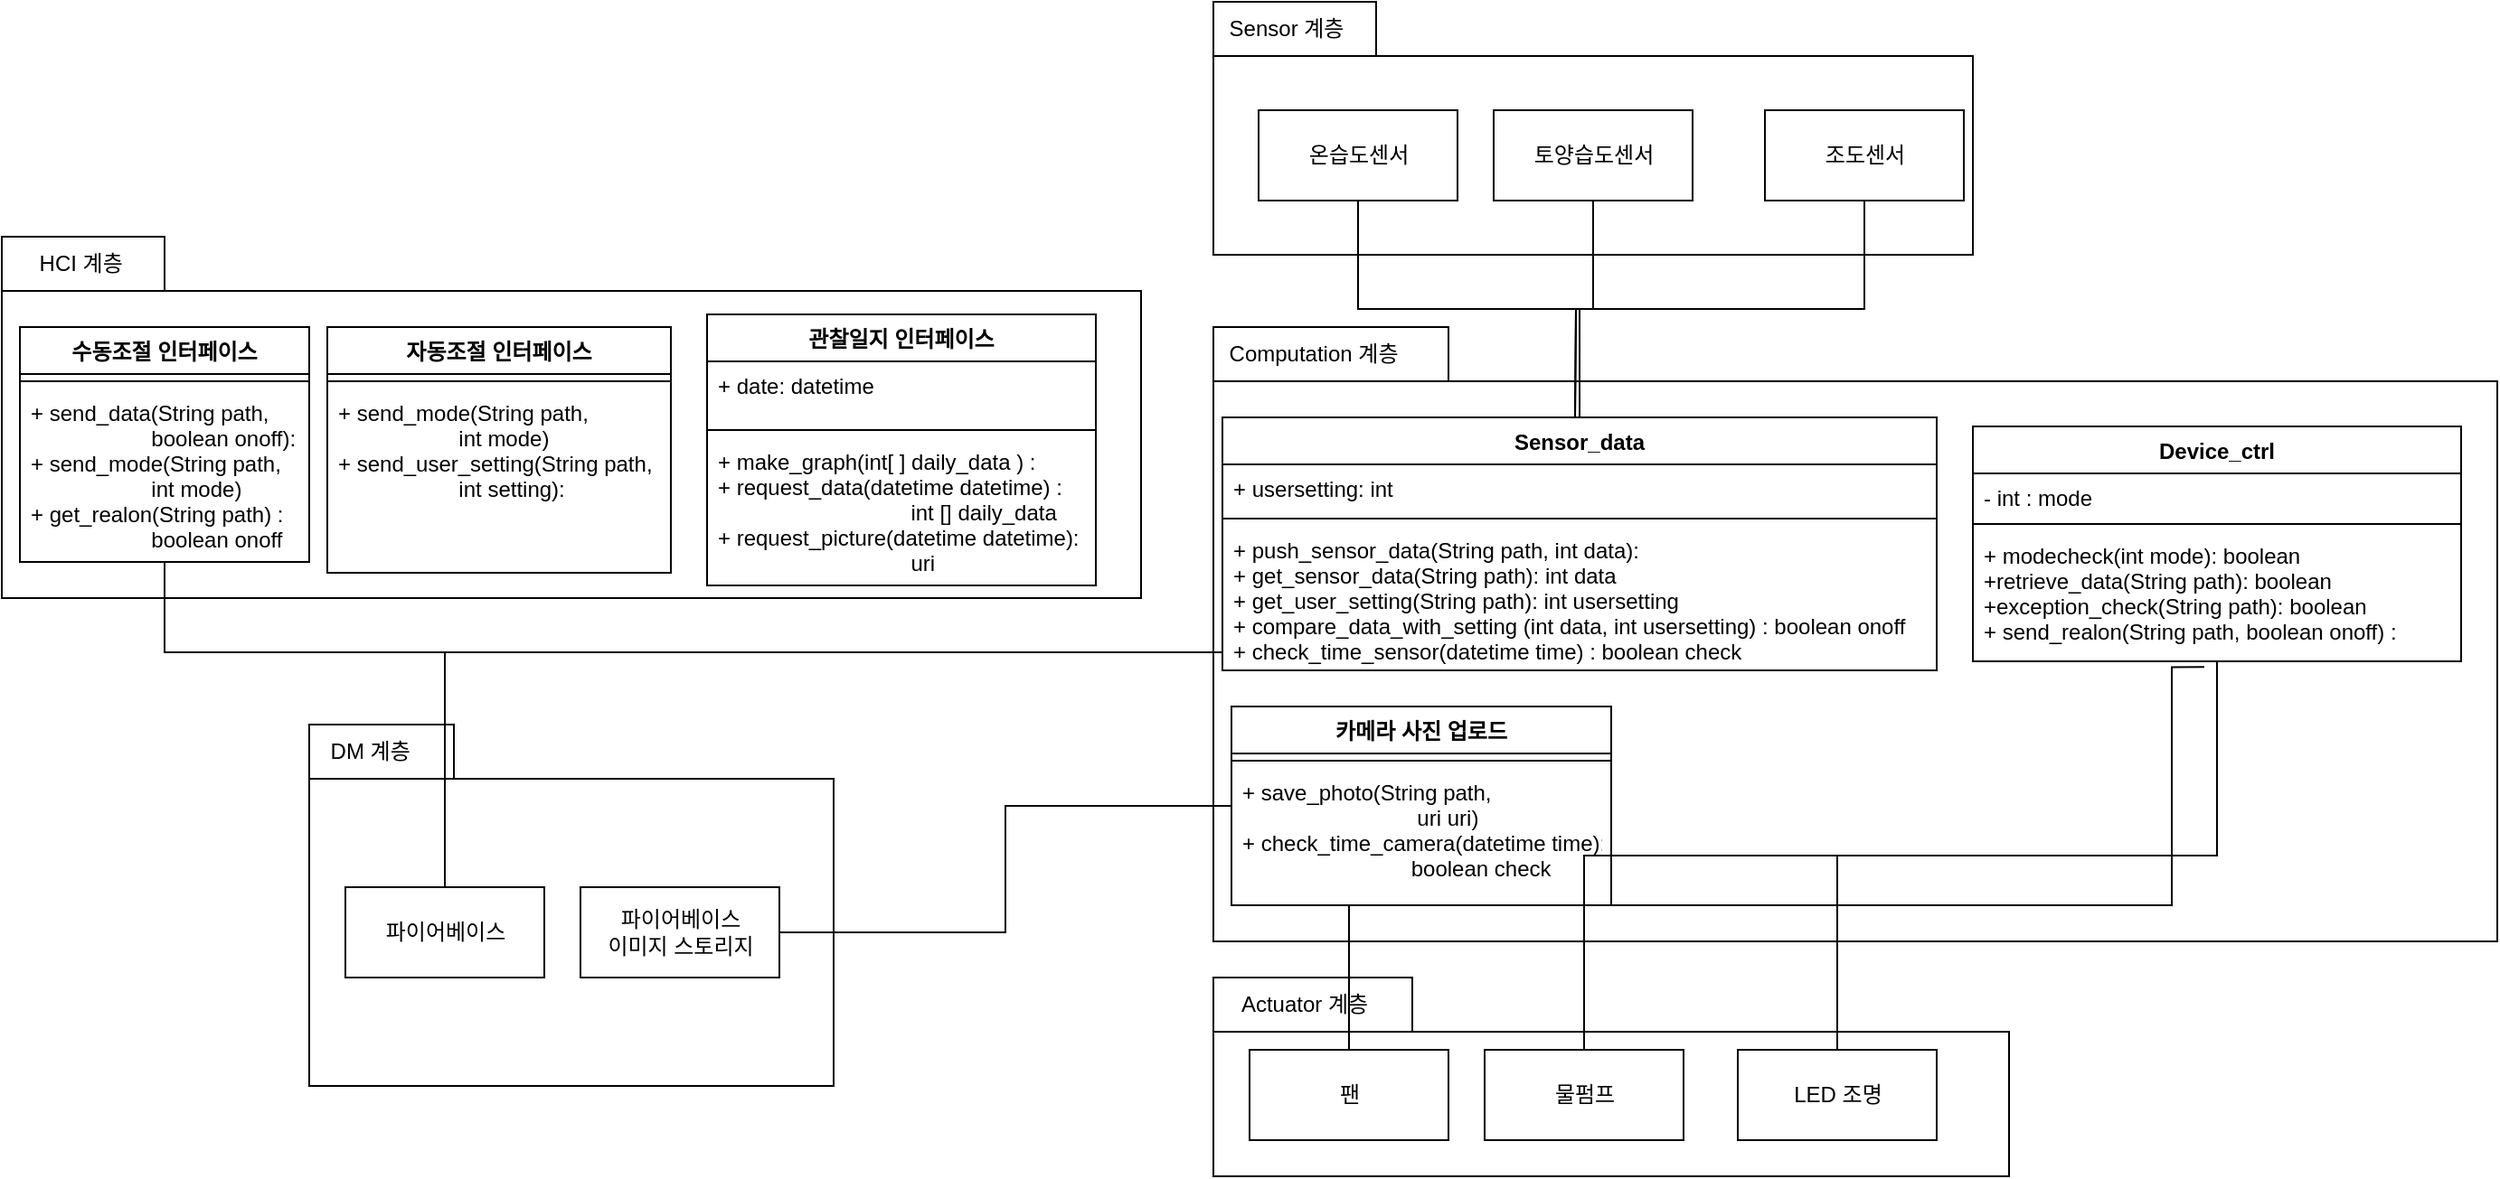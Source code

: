 <mxfile version="20.5.3" type="github">
  <diagram id="5TFY0RSoF_oyEnKReRna" name="페이지-1">
    <mxGraphModel dx="1597" dy="878" grid="1" gridSize="10" guides="1" tooltips="1" connect="1" arrows="1" fold="1" page="1" pageScale="1" pageWidth="3300" pageHeight="4681" math="0" shadow="0">
      <root>
        <mxCell id="0" />
        <mxCell id="1" parent="0" />
        <mxCell id="NlKqJovUxVbZR_OrBXY0-17" value="" style="group" vertex="1" connectable="0" parent="1">
          <mxGeometry x="60" y="230" width="630" height="200" as="geometry" />
        </mxCell>
        <mxCell id="81hpgJaHbPO_6i5AqK1I-1" value="" style="shape=folder;fontStyle=1;spacingTop=10;tabWidth=90;tabHeight=30;tabPosition=left;html=1;" parent="NlKqJovUxVbZR_OrBXY0-17" vertex="1">
          <mxGeometry width="630" height="200" as="geometry" />
        </mxCell>
        <mxCell id="81hpgJaHbPO_6i5AqK1I-25" value="HCI 계층&amp;nbsp;" style="text;html=1;align=center;verticalAlign=middle;resizable=0;points=[];autosize=1;strokeColor=none;fillColor=none;" parent="NlKqJovUxVbZR_OrBXY0-17" vertex="1">
          <mxGeometry x="10" width="70" height="30" as="geometry" />
        </mxCell>
        <mxCell id="NlKqJovUxVbZR_OrBXY0-7" value="수동조절 인터페이스" style="swimlane;fontStyle=1;align=center;verticalAlign=top;childLayout=stackLayout;horizontal=1;startSize=26;horizontalStack=0;resizeParent=1;resizeParentMax=0;resizeLast=0;collapsible=1;marginBottom=0;" vertex="1" parent="NlKqJovUxVbZR_OrBXY0-17">
          <mxGeometry x="10" y="50" width="160" height="130" as="geometry" />
        </mxCell>
        <mxCell id="NlKqJovUxVbZR_OrBXY0-8" value="" style="line;strokeWidth=1;fillColor=none;align=left;verticalAlign=middle;spacingTop=-1;spacingLeft=3;spacingRight=3;rotatable=0;labelPosition=right;points=[];portConstraint=eastwest;strokeColor=inherit;" vertex="1" parent="NlKqJovUxVbZR_OrBXY0-7">
          <mxGeometry y="26" width="160" height="8" as="geometry" />
        </mxCell>
        <mxCell id="NlKqJovUxVbZR_OrBXY0-9" value="+ send_data(String path, &#xa;                    boolean onoff):&#xa;+ send_mode(String path,&#xa;                    int mode)&#xa;+ get_realon(String path) :&#xa;                    boolean onoff" style="text;strokeColor=none;fillColor=none;align=left;verticalAlign=top;spacingLeft=4;spacingRight=4;overflow=hidden;rotatable=0;points=[[0,0.5],[1,0.5]];portConstraint=eastwest;" vertex="1" parent="NlKqJovUxVbZR_OrBXY0-7">
          <mxGeometry y="34" width="160" height="96" as="geometry" />
        </mxCell>
        <mxCell id="NlKqJovUxVbZR_OrBXY0-10" value="자동조절 인터페이스" style="swimlane;fontStyle=1;align=center;verticalAlign=top;childLayout=stackLayout;horizontal=1;startSize=26;horizontalStack=0;resizeParent=1;resizeParentMax=0;resizeLast=0;collapsible=1;marginBottom=0;" vertex="1" parent="NlKqJovUxVbZR_OrBXY0-17">
          <mxGeometry x="180" y="50" width="190" height="136" as="geometry" />
        </mxCell>
        <mxCell id="NlKqJovUxVbZR_OrBXY0-11" value="" style="line;strokeWidth=1;fillColor=none;align=left;verticalAlign=middle;spacingTop=-1;spacingLeft=3;spacingRight=3;rotatable=0;labelPosition=right;points=[];portConstraint=eastwest;strokeColor=inherit;" vertex="1" parent="NlKqJovUxVbZR_OrBXY0-10">
          <mxGeometry y="26" width="190" height="8" as="geometry" />
        </mxCell>
        <mxCell id="NlKqJovUxVbZR_OrBXY0-12" value="+ send_mode(String path,&#xa;                    int mode)&#xa;+ send_user_setting(String path,&#xa;                    int setting):" style="text;strokeColor=none;fillColor=none;align=left;verticalAlign=top;spacingLeft=4;spacingRight=4;overflow=hidden;rotatable=0;points=[[0,0.5],[1,0.5]];portConstraint=eastwest;" vertex="1" parent="NlKqJovUxVbZR_OrBXY0-10">
          <mxGeometry y="34" width="190" height="102" as="geometry" />
        </mxCell>
        <mxCell id="NlKqJovUxVbZR_OrBXY0-13" value="관찰일지 인터페이스" style="swimlane;fontStyle=1;align=center;verticalAlign=top;childLayout=stackLayout;horizontal=1;startSize=26;horizontalStack=0;resizeParent=1;resizeParentMax=0;resizeLast=0;collapsible=1;marginBottom=0;" vertex="1" parent="NlKqJovUxVbZR_OrBXY0-17">
          <mxGeometry x="390" y="43" width="215" height="150" as="geometry" />
        </mxCell>
        <mxCell id="NlKqJovUxVbZR_OrBXY0-14" value="+ date: datetime&#xa;" style="text;strokeColor=none;fillColor=none;align=left;verticalAlign=top;spacingLeft=4;spacingRight=4;overflow=hidden;rotatable=0;points=[[0,0.5],[1,0.5]];portConstraint=eastwest;" vertex="1" parent="NlKqJovUxVbZR_OrBXY0-13">
          <mxGeometry y="26" width="215" height="34" as="geometry" />
        </mxCell>
        <mxCell id="NlKqJovUxVbZR_OrBXY0-15" value="" style="line;strokeWidth=1;fillColor=none;align=left;verticalAlign=middle;spacingTop=-1;spacingLeft=3;spacingRight=3;rotatable=0;labelPosition=right;points=[];portConstraint=eastwest;strokeColor=inherit;" vertex="1" parent="NlKqJovUxVbZR_OrBXY0-13">
          <mxGeometry y="60" width="215" height="8" as="geometry" />
        </mxCell>
        <mxCell id="NlKqJovUxVbZR_OrBXY0-16" value="+ make_graph(int[ ] daily_data ) :&#xa;+ request_data(datetime datetime) : &#xa;                                int [] daily_data&#xa;+ request_picture(datetime datetime):&#xa;                                uri" style="text;strokeColor=none;fillColor=none;align=left;verticalAlign=top;spacingLeft=4;spacingRight=4;overflow=hidden;rotatable=0;points=[[0,0.5],[1,0.5]];portConstraint=eastwest;" vertex="1" parent="NlKqJovUxVbZR_OrBXY0-13">
          <mxGeometry y="68" width="215" height="82" as="geometry" />
        </mxCell>
        <mxCell id="NlKqJovUxVbZR_OrBXY0-18" value="" style="group" vertex="1" connectable="0" parent="1">
          <mxGeometry x="230" y="500" width="290" height="200" as="geometry" />
        </mxCell>
        <mxCell id="81hpgJaHbPO_6i5AqK1I-5" value="" style="shape=folder;fontStyle=1;spacingTop=10;tabWidth=80;tabHeight=30;tabPosition=left;html=1;" parent="NlKqJovUxVbZR_OrBXY0-18" vertex="1">
          <mxGeometry width="290" height="200" as="geometry" />
        </mxCell>
        <mxCell id="81hpgJaHbPO_6i5AqK1I-26" value="DM 계층&amp;nbsp;" style="text;html=1;align=center;verticalAlign=middle;resizable=0;points=[];autosize=1;strokeColor=none;fillColor=none;" parent="NlKqJovUxVbZR_OrBXY0-18" vertex="1">
          <mxGeometry width="70" height="30" as="geometry" />
        </mxCell>
        <mxCell id="81hpgJaHbPO_6i5AqK1I-27" value="파이어베이스" style="html=1;" parent="NlKqJovUxVbZR_OrBXY0-18" vertex="1">
          <mxGeometry x="20" y="90" width="110" height="50" as="geometry" />
        </mxCell>
        <mxCell id="81hpgJaHbPO_6i5AqK1I-28" value="파이어베이스 &lt;br&gt;이미지 스토리지" style="html=1;" parent="NlKqJovUxVbZR_OrBXY0-18" vertex="1">
          <mxGeometry x="150" y="90" width="110" height="50" as="geometry" />
        </mxCell>
        <mxCell id="NlKqJovUxVbZR_OrBXY0-20" value="" style="group" vertex="1" connectable="0" parent="1">
          <mxGeometry x="720" y="100" width="430" height="140" as="geometry" />
        </mxCell>
        <mxCell id="81hpgJaHbPO_6i5AqK1I-3" value="" style="shape=folder;fontStyle=1;spacingTop=10;tabWidth=90;tabHeight=30;tabPosition=left;html=1;" parent="NlKqJovUxVbZR_OrBXY0-20" vertex="1">
          <mxGeometry x="10" width="420" height="140" as="geometry" />
        </mxCell>
        <mxCell id="81hpgJaHbPO_6i5AqK1I-12" value="온습도센서" style="html=1;" parent="NlKqJovUxVbZR_OrBXY0-20" vertex="1">
          <mxGeometry x="35" y="60" width="110" height="50" as="geometry" />
        </mxCell>
        <mxCell id="81hpgJaHbPO_6i5AqK1I-13" value="&amp;nbsp;Sensor 계층&amp;nbsp;" style="text;html=1;align=center;verticalAlign=middle;resizable=0;points=[];autosize=1;strokeColor=none;fillColor=none;" parent="NlKqJovUxVbZR_OrBXY0-20" vertex="1">
          <mxGeometry width="100" height="30" as="geometry" />
        </mxCell>
        <mxCell id="81hpgJaHbPO_6i5AqK1I-14" value="토양습도센서" style="html=1;" parent="NlKqJovUxVbZR_OrBXY0-20" vertex="1">
          <mxGeometry x="165" y="60" width="110" height="50" as="geometry" />
        </mxCell>
        <mxCell id="81hpgJaHbPO_6i5AqK1I-15" value="조도센서" style="html=1;" parent="NlKqJovUxVbZR_OrBXY0-20" vertex="1">
          <mxGeometry x="315" y="60" width="110" height="50" as="geometry" />
        </mxCell>
        <mxCell id="NlKqJovUxVbZR_OrBXY0-22" value="" style="group" vertex="1" connectable="0" parent="1">
          <mxGeometry x="730" y="640" width="440" height="110" as="geometry" />
        </mxCell>
        <mxCell id="81hpgJaHbPO_6i5AqK1I-2" value="" style="shape=folder;fontStyle=1;spacingTop=10;tabWidth=110;tabHeight=30;tabPosition=left;html=1;" parent="NlKqJovUxVbZR_OrBXY0-22" vertex="1">
          <mxGeometry width="440" height="110" as="geometry" />
        </mxCell>
        <mxCell id="81hpgJaHbPO_6i5AqK1I-16" value="팬" style="html=1;" parent="NlKqJovUxVbZR_OrBXY0-22" vertex="1">
          <mxGeometry x="20" y="40" width="110" height="50" as="geometry" />
        </mxCell>
        <mxCell id="81hpgJaHbPO_6i5AqK1I-17" value="물펌프" style="html=1;" parent="NlKqJovUxVbZR_OrBXY0-22" vertex="1">
          <mxGeometry x="150" y="40" width="110" height="50" as="geometry" />
        </mxCell>
        <mxCell id="81hpgJaHbPO_6i5AqK1I-18" value="LED 조명" style="html=1;" parent="NlKqJovUxVbZR_OrBXY0-22" vertex="1">
          <mxGeometry x="290" y="40" width="110" height="50" as="geometry" />
        </mxCell>
        <mxCell id="81hpgJaHbPO_6i5AqK1I-23" value="&amp;nbsp;Actuator&amp;nbsp;&lt;span style=&quot;color: rgba(0, 0, 0, 0); font-family: monospace; font-size: 0px; text-align: start;&quot;&gt;3CmxGraphModel%3E%3Croot%3E%3CmxCell%20id%3D%220%22%2F%3E%3CmxCell%20id%3D%221%22%20parent%3D%220%22%2F%3E%3CmxCell%20id%3D%222%22%20value%3D%22%26amp%3Bnbsp%3B%EC%84%BC%EC%84%9C%20%EA%B3%84%EC%B8%B5%26amp%3Bnbsp%3B%22%20style%3D%22text%3Bhtml%3D1%3Balign%3Dcenter%3BverticalAlign%3Dmiddle%3Bresizable%3D0%3Bpoints%3D%5B%5D%3Bautosize%3D1%3BstrokeColor%3Dnone%3BfillColor%3Dnone%3B%22%20vertex%3D%221%22%20parent%3D%221%22%3E%3CmxGeometry%20x%3D%22730%22%20y%3D%2260%22%20width%3D%2280%22%20height%3D%2230%22%20as%3D%22geometry%22%2F%3E%3C%2FmxCell%3E%3C%2Froot%3E%3C%2FmxGraphModel%3E&amp;nbsp;&amp;nbsp;&lt;/span&gt;계층&amp;nbsp;" style="text;html=1;align=center;verticalAlign=middle;resizable=0;points=[];autosize=1;strokeColor=none;fillColor=none;" parent="NlKqJovUxVbZR_OrBXY0-22" vertex="1">
          <mxGeometry width="100" height="30" as="geometry" />
        </mxCell>
        <mxCell id="NlKqJovUxVbZR_OrBXY0-23" value="" style="group" vertex="1" connectable="0" parent="1">
          <mxGeometry x="720" y="280" width="720" height="340" as="geometry" />
        </mxCell>
        <mxCell id="81hpgJaHbPO_6i5AqK1I-4" value="" style="shape=folder;fontStyle=1;spacingTop=10;tabWidth=130;tabHeight=30;tabPosition=left;html=1;" parent="NlKqJovUxVbZR_OrBXY0-23" vertex="1">
          <mxGeometry x="10" width="710" height="340" as="geometry" />
        </mxCell>
        <mxCell id="81hpgJaHbPO_6i5AqK1I-30" value="Device_ctrl" style="swimlane;fontStyle=1;align=center;verticalAlign=top;childLayout=stackLayout;horizontal=1;startSize=26;horizontalStack=0;resizeParent=1;resizeParentMax=0;resizeLast=0;collapsible=1;marginBottom=0;" parent="NlKqJovUxVbZR_OrBXY0-23" vertex="1">
          <mxGeometry x="430" y="55" width="270" height="130" as="geometry" />
        </mxCell>
        <mxCell id="81hpgJaHbPO_6i5AqK1I-31" value="- int : mode&#xa;" style="text;strokeColor=none;fillColor=none;align=left;verticalAlign=top;spacingLeft=4;spacingRight=4;overflow=hidden;rotatable=0;points=[[0,0.5],[1,0.5]];portConstraint=eastwest;" parent="81hpgJaHbPO_6i5AqK1I-30" vertex="1">
          <mxGeometry y="26" width="270" height="24" as="geometry" />
        </mxCell>
        <mxCell id="81hpgJaHbPO_6i5AqK1I-32" value="" style="line;strokeWidth=1;fillColor=none;align=left;verticalAlign=middle;spacingTop=-1;spacingLeft=3;spacingRight=3;rotatable=0;labelPosition=right;points=[];portConstraint=eastwest;strokeColor=inherit;" parent="81hpgJaHbPO_6i5AqK1I-30" vertex="1">
          <mxGeometry y="50" width="270" height="8" as="geometry" />
        </mxCell>
        <mxCell id="81hpgJaHbPO_6i5AqK1I-33" value="+ modecheck(int mode): boolean&#xa;+retrieve_data(String path): boolean&#xa;+exception_check(String path): boolean&#xa;+ send_realon(String path, boolean onoff) :" style="text;strokeColor=none;fillColor=none;align=left;verticalAlign=top;spacingLeft=4;spacingRight=4;overflow=hidden;rotatable=0;points=[[0,0.5],[1,0.5]];portConstraint=eastwest;" parent="81hpgJaHbPO_6i5AqK1I-30" vertex="1">
          <mxGeometry y="58" width="270" height="72" as="geometry" />
        </mxCell>
        <mxCell id="81hpgJaHbPO_6i5AqK1I-34" value="Sensor_data" style="swimlane;fontStyle=1;align=center;verticalAlign=top;childLayout=stackLayout;horizontal=1;startSize=26;horizontalStack=0;resizeParent=1;resizeParentMax=0;resizeLast=0;collapsible=1;marginBottom=0;" parent="NlKqJovUxVbZR_OrBXY0-23" vertex="1">
          <mxGeometry x="15" y="50" width="395" height="140" as="geometry" />
        </mxCell>
        <mxCell id="81hpgJaHbPO_6i5AqK1I-35" value="+ usersetting: int" style="text;strokeColor=none;fillColor=none;align=left;verticalAlign=top;spacingLeft=4;spacingRight=4;overflow=hidden;rotatable=0;points=[[0,0.5],[1,0.5]];portConstraint=eastwest;" parent="81hpgJaHbPO_6i5AqK1I-34" vertex="1">
          <mxGeometry y="26" width="395" height="26" as="geometry" />
        </mxCell>
        <mxCell id="81hpgJaHbPO_6i5AqK1I-36" value="" style="line;strokeWidth=1;fillColor=none;align=left;verticalAlign=middle;spacingTop=-1;spacingLeft=3;spacingRight=3;rotatable=0;labelPosition=right;points=[];portConstraint=eastwest;strokeColor=inherit;" parent="81hpgJaHbPO_6i5AqK1I-34" vertex="1">
          <mxGeometry y="52" width="395" height="8" as="geometry" />
        </mxCell>
        <mxCell id="81hpgJaHbPO_6i5AqK1I-37" value="+ push_sensor_data(String path, int data):&#xa;+ get_sensor_data(String path): int data&#xa;+ get_user_setting(String path): int usersetting&#xa;+ compare_data_with_setting (int data, int usersetting) : boolean onoff&#xa;+ check_time_sensor(datetime time) : boolean check" style="text;strokeColor=none;fillColor=none;align=left;verticalAlign=top;spacingLeft=4;spacingRight=4;overflow=hidden;rotatable=0;points=[[0,0.5],[1,0.5]];portConstraint=eastwest;" parent="81hpgJaHbPO_6i5AqK1I-34" vertex="1">
          <mxGeometry y="60" width="395" height="80" as="geometry" />
        </mxCell>
        <mxCell id="NlKqJovUxVbZR_OrBXY0-1" value="카메라 사진 업로드" style="swimlane;fontStyle=1;align=center;verticalAlign=top;childLayout=stackLayout;horizontal=1;startSize=26;horizontalStack=0;resizeParent=1;resizeParentMax=0;resizeLast=0;collapsible=1;marginBottom=0;" vertex="1" parent="NlKqJovUxVbZR_OrBXY0-23">
          <mxGeometry x="20" y="210" width="210" height="110" as="geometry" />
        </mxCell>
        <mxCell id="NlKqJovUxVbZR_OrBXY0-2" value="" style="line;strokeWidth=1;fillColor=none;align=left;verticalAlign=middle;spacingTop=-1;spacingLeft=3;spacingRight=3;rotatable=0;labelPosition=right;points=[];portConstraint=eastwest;strokeColor=inherit;" vertex="1" parent="NlKqJovUxVbZR_OrBXY0-1">
          <mxGeometry y="26" width="210" height="8" as="geometry" />
        </mxCell>
        <mxCell id="NlKqJovUxVbZR_OrBXY0-3" value="+ save_photo(String path,&#xa;                             uri uri)&#xa;+ check_time_camera(datetime time):&#xa;                            boolean check" style="text;strokeColor=none;fillColor=none;align=left;verticalAlign=top;spacingLeft=4;spacingRight=4;overflow=hidden;rotatable=0;points=[[0,0.5],[1,0.5]];portConstraint=eastwest;" vertex="1" parent="NlKqJovUxVbZR_OrBXY0-1">
          <mxGeometry y="34" width="210" height="76" as="geometry" />
        </mxCell>
        <mxCell id="81hpgJaHbPO_6i5AqK1I-22" value="&amp;nbsp;Computation&amp;nbsp;&lt;span style=&quot;color: rgba(0, 0, 0, 0); font-family: monospace; font-size: 0px; text-align: start;&quot;&gt;CmxGraphModel%3E%3Croot%3E%3CmxCell%20id%3D%220%22%2F%3E%3CmxCell%20id%3D%221%22%20parent%3D%220%22%2F%3E%3CmxCell%20id%3D%222%22%20value%3D%22%26amp%3Bnbsp%3B%EC%84%BC%EC%84%9C%20%EA%B3%84%EC%B8%B5%26amp%3Bnbsp%3B%22%20style%3D%22text%3Bhtml%3D1%3Balign%3Dcenter%3BverticalAlign%3Dmiddle%3Bresizable%3D0%3Bpoints%3D%5B%5D%3Bautosize%3D1%3BstrokeColor%3Dnone%3BfillColor%3Dnone%3B%22%20vertex%3D%221%22%20parent%3D%221%22%3E%3CmxGeometry%20x%3D%22730%22%20y%3D%2260%22%20width%3D%2280%22%20height%3D%2230%22%20as%3D%22geometry%22%2F%3E%3C%2FmxCell%3E%3C%2Froot%3E%3C%2FmxGraphModel%3E&amp;nbsp;&lt;/span&gt;계층&amp;nbsp;" style="text;html=1;align=center;verticalAlign=middle;resizable=0;points=[];autosize=1;strokeColor=none;fillColor=none;" parent="NlKqJovUxVbZR_OrBXY0-23" vertex="1">
          <mxGeometry width="130" height="30" as="geometry" />
        </mxCell>
        <mxCell id="NlKqJovUxVbZR_OrBXY0-24" style="edgeStyle=orthogonalEdgeStyle;rounded=0;orthogonalLoop=1;jettySize=auto;html=1;exitX=0.5;exitY=1;exitDx=0;exitDy=0;entryX=0.5;entryY=0;entryDx=0;entryDy=0;endArrow=none;endFill=0;" edge="1" parent="1" source="81hpgJaHbPO_6i5AqK1I-12" target="81hpgJaHbPO_6i5AqK1I-34">
          <mxGeometry relative="1" as="geometry" />
        </mxCell>
        <mxCell id="NlKqJovUxVbZR_OrBXY0-25" style="edgeStyle=orthogonalEdgeStyle;rounded=0;orthogonalLoop=1;jettySize=auto;html=1;exitX=0.5;exitY=1;exitDx=0;exitDy=0;endArrow=none;endFill=0;" edge="1" parent="1" source="81hpgJaHbPO_6i5AqK1I-14">
          <mxGeometry relative="1" as="geometry">
            <mxPoint x="930" y="330" as="targetPoint" />
          </mxGeometry>
        </mxCell>
        <mxCell id="NlKqJovUxVbZR_OrBXY0-26" style="edgeStyle=orthogonalEdgeStyle;rounded=0;orthogonalLoop=1;jettySize=auto;html=1;exitX=0.5;exitY=1;exitDx=0;exitDy=0;endArrow=none;endFill=0;" edge="1" parent="1" source="81hpgJaHbPO_6i5AqK1I-15">
          <mxGeometry relative="1" as="geometry">
            <mxPoint x="930" y="330" as="targetPoint" />
          </mxGeometry>
        </mxCell>
        <mxCell id="NlKqJovUxVbZR_OrBXY0-27" style="edgeStyle=orthogonalEdgeStyle;rounded=0;orthogonalLoop=1;jettySize=auto;html=1;exitX=0.5;exitY=0;exitDx=0;exitDy=0;entryX=0.474;entryY=1.044;entryDx=0;entryDy=0;entryPerimeter=0;endArrow=none;endFill=0;" edge="1" parent="1" source="81hpgJaHbPO_6i5AqK1I-16" target="81hpgJaHbPO_6i5AqK1I-33">
          <mxGeometry relative="1" as="geometry">
            <Array as="points">
              <mxPoint x="805" y="600" />
              <mxPoint x="1260" y="600" />
              <mxPoint x="1260" y="468" />
            </Array>
          </mxGeometry>
        </mxCell>
        <mxCell id="NlKqJovUxVbZR_OrBXY0-28" style="edgeStyle=orthogonalEdgeStyle;rounded=0;orthogonalLoop=1;jettySize=auto;html=1;exitX=0.5;exitY=0;exitDx=0;exitDy=0;endArrow=none;endFill=0;" edge="1" parent="1" source="81hpgJaHbPO_6i5AqK1I-17" target="81hpgJaHbPO_6i5AqK1I-30">
          <mxGeometry relative="1" as="geometry" />
        </mxCell>
        <mxCell id="NlKqJovUxVbZR_OrBXY0-29" style="edgeStyle=orthogonalEdgeStyle;rounded=0;orthogonalLoop=1;jettySize=auto;html=1;exitX=0.5;exitY=0;exitDx=0;exitDy=0;endArrow=none;endFill=0;" edge="1" parent="1" source="81hpgJaHbPO_6i5AqK1I-18" target="81hpgJaHbPO_6i5AqK1I-30">
          <mxGeometry relative="1" as="geometry" />
        </mxCell>
        <mxCell id="NlKqJovUxVbZR_OrBXY0-31" style="edgeStyle=orthogonalEdgeStyle;rounded=0;orthogonalLoop=1;jettySize=auto;html=1;entryX=1;entryY=0.5;entryDx=0;entryDy=0;endArrow=none;endFill=0;" edge="1" parent="1" source="NlKqJovUxVbZR_OrBXY0-1" target="81hpgJaHbPO_6i5AqK1I-28">
          <mxGeometry relative="1" as="geometry" />
        </mxCell>
        <mxCell id="NlKqJovUxVbZR_OrBXY0-32" style="edgeStyle=orthogonalEdgeStyle;rounded=0;orthogonalLoop=1;jettySize=auto;html=1;entryX=0.5;entryY=0;entryDx=0;entryDy=0;endArrow=none;endFill=0;" edge="1" parent="1" source="81hpgJaHbPO_6i5AqK1I-37" target="81hpgJaHbPO_6i5AqK1I-27">
          <mxGeometry relative="1" as="geometry">
            <Array as="points">
              <mxPoint x="305" y="460" />
            </Array>
          </mxGeometry>
        </mxCell>
        <mxCell id="NlKqJovUxVbZR_OrBXY0-33" style="edgeStyle=orthogonalEdgeStyle;rounded=0;orthogonalLoop=1;jettySize=auto;html=1;entryX=0.5;entryY=0;entryDx=0;entryDy=0;endArrow=none;endFill=0;" edge="1" parent="1" source="NlKqJovUxVbZR_OrBXY0-9" target="81hpgJaHbPO_6i5AqK1I-27">
          <mxGeometry relative="1" as="geometry">
            <Array as="points">
              <mxPoint x="150" y="460" />
              <mxPoint x="305" y="460" />
            </Array>
          </mxGeometry>
        </mxCell>
      </root>
    </mxGraphModel>
  </diagram>
</mxfile>
